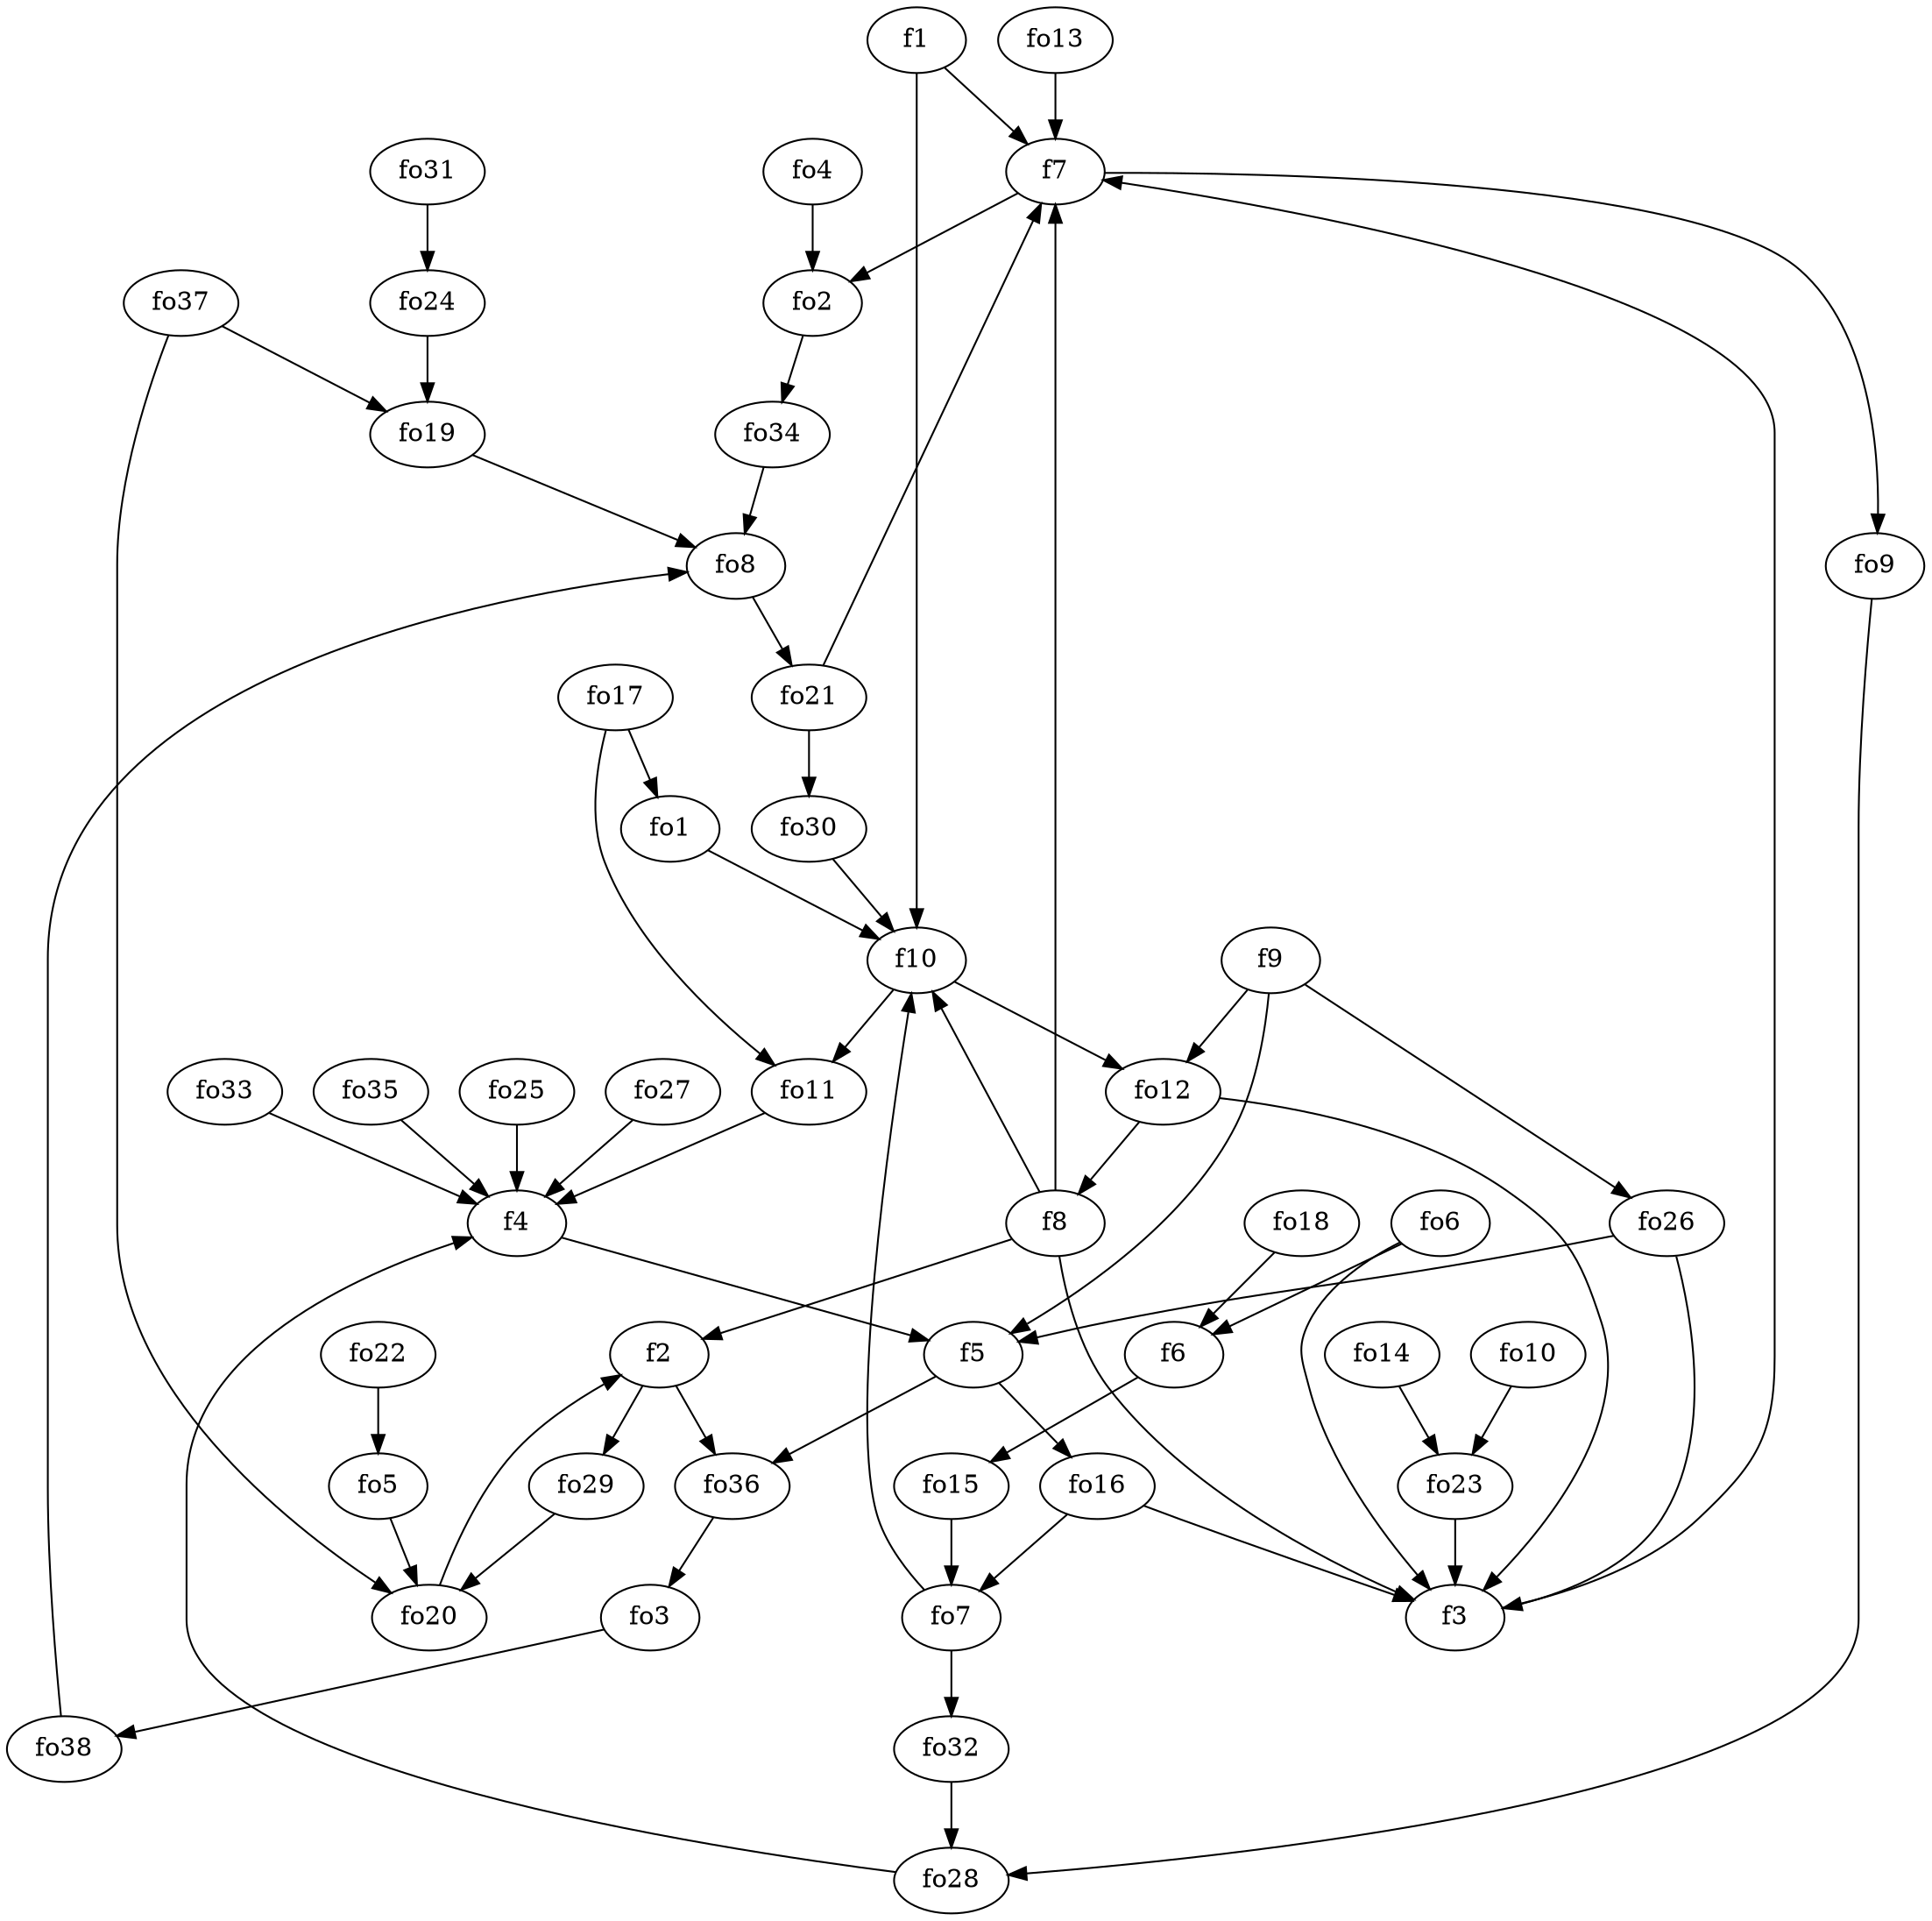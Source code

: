 strict digraph  {
f1;
f2;
f3;
f4;
f5;
f6;
f7;
f8;
f9;
f10;
fo1;
fo2;
fo3;
fo4;
fo5;
fo6;
fo7;
fo8;
fo9;
fo10;
fo11;
fo12;
fo13;
fo14;
fo15;
fo16;
fo17;
fo18;
fo19;
fo20;
fo21;
fo22;
fo23;
fo24;
fo25;
fo26;
fo27;
fo28;
fo29;
fo30;
fo31;
fo32;
fo33;
fo34;
fo35;
fo36;
fo37;
fo38;
f1 -> f10  [weight=2];
f1 -> f7  [weight=2];
f2 -> fo36  [weight=2];
f2 -> fo29  [weight=2];
f3 -> f7  [weight=2];
f4 -> f5  [weight=2];
f5 -> fo36  [weight=2];
f5 -> fo16  [weight=2];
f6 -> fo15  [weight=2];
f7 -> fo9  [weight=2];
f7 -> fo2  [weight=2];
f8 -> f10  [weight=2];
f8 -> f3  [weight=2];
f8 -> f7  [weight=2];
f8 -> f2  [weight=2];
f9 -> f5  [weight=2];
f9 -> fo12  [weight=2];
f9 -> fo26  [weight=2];
f10 -> fo11  [weight=2];
f10 -> fo12  [weight=2];
fo1 -> f10  [weight=2];
fo2 -> fo34  [weight=2];
fo3 -> fo38  [weight=2];
fo4 -> fo2  [weight=2];
fo5 -> fo20  [weight=2];
fo6 -> f3  [weight=2];
fo6 -> f6  [weight=2];
fo7 -> fo32  [weight=2];
fo7 -> f10  [weight=2];
fo8 -> fo21  [weight=2];
fo9 -> fo28  [weight=2];
fo10 -> fo23  [weight=2];
fo11 -> f4  [weight=2];
fo12 -> f8  [weight=2];
fo12 -> f3  [weight=2];
fo13 -> f7  [weight=2];
fo14 -> fo23  [weight=2];
fo15 -> fo7  [weight=2];
fo16 -> f3  [weight=2];
fo16 -> fo7  [weight=2];
fo17 -> fo11  [weight=2];
fo17 -> fo1  [weight=2];
fo18 -> f6  [weight=2];
fo19 -> fo8  [weight=2];
fo20 -> f2  [weight=2];
fo21 -> fo30  [weight=2];
fo21 -> f7  [weight=2];
fo22 -> fo5  [weight=2];
fo23 -> f3  [weight=2];
fo24 -> fo19  [weight=2];
fo25 -> f4  [weight=2];
fo26 -> f3  [weight=2];
fo26 -> f5  [weight=2];
fo27 -> f4  [weight=2];
fo28 -> f4  [weight=2];
fo29 -> fo20  [weight=2];
fo30 -> f10  [weight=2];
fo31 -> fo24  [weight=2];
fo32 -> fo28  [weight=2];
fo33 -> f4  [weight=2];
fo34 -> fo8  [weight=2];
fo35 -> f4  [weight=2];
fo36 -> fo3  [weight=2];
fo37 -> fo19  [weight=2];
fo37 -> fo20  [weight=2];
fo38 -> fo8  [weight=2];
}

